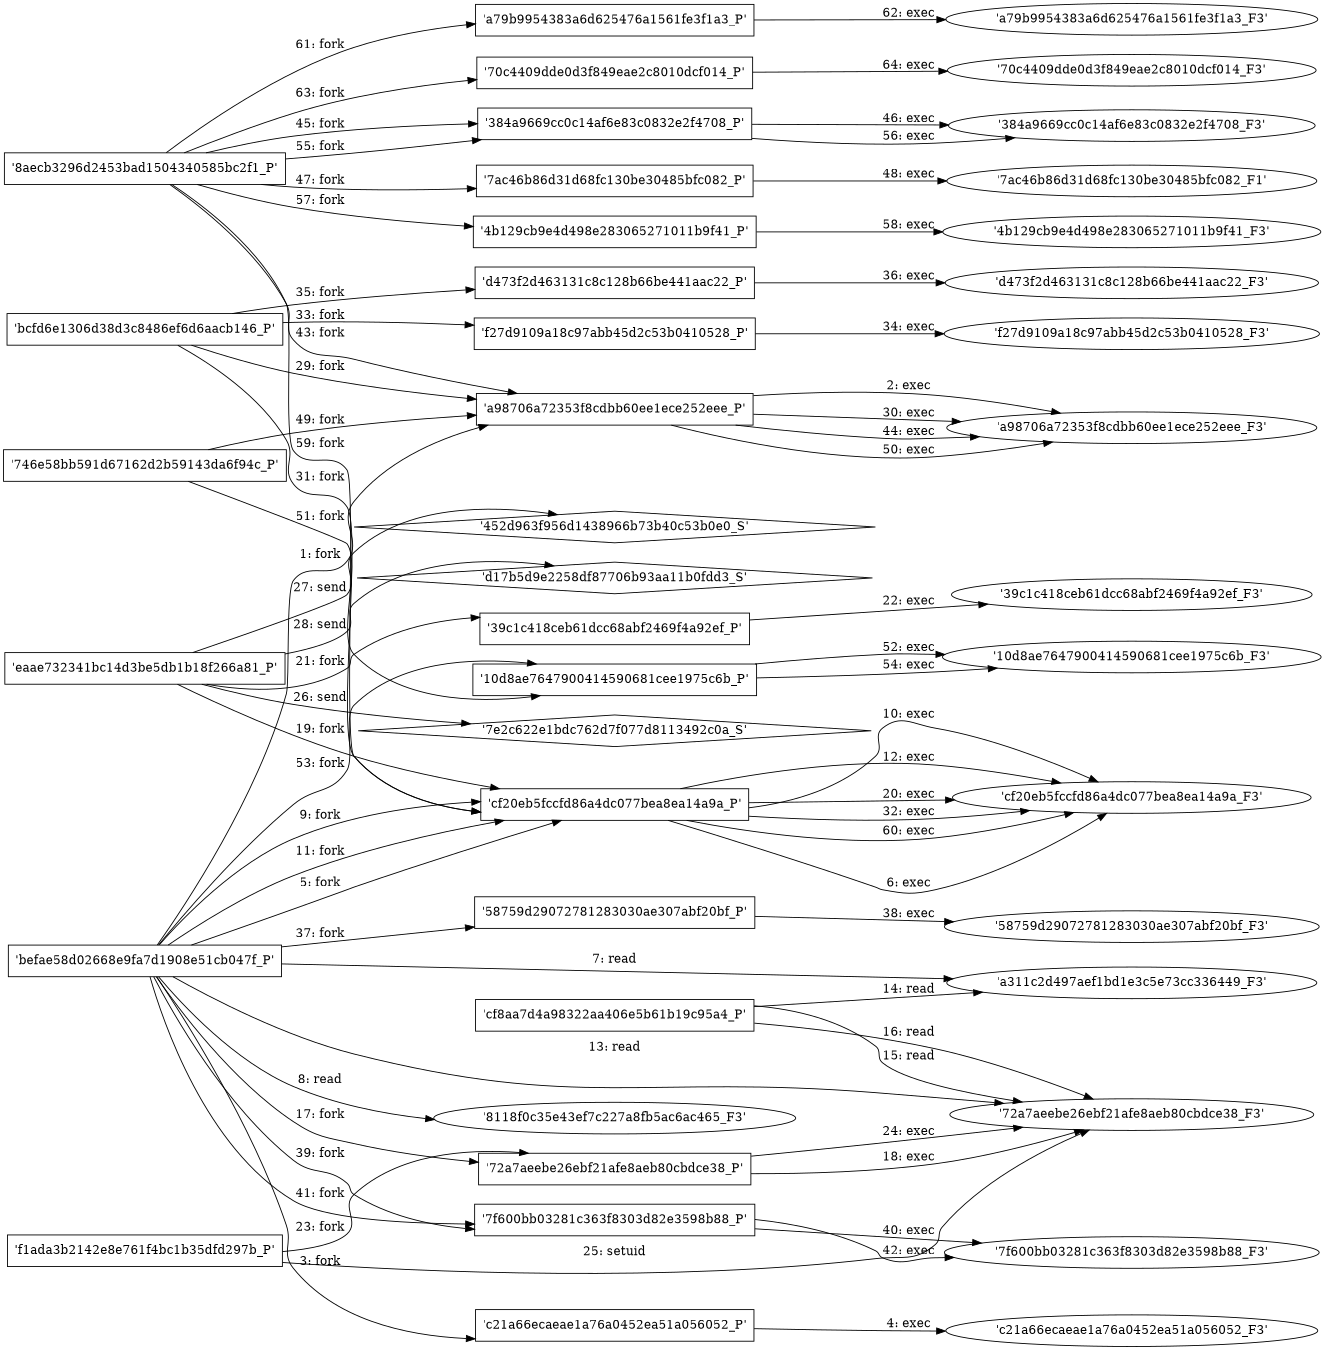digraph "D:\Learning\Paper\apt\基于CTI的攻击预警\Dataset\攻击图\ASGfromALLCTI\Microsoft Patch Tuesday – March 2018.dot" {
rankdir="LR"
size="9"
fixedsize="false"
splines="true"
nodesep=0.3
ranksep=0
fontsize=10
overlap="scalexy"
engine= "neato"
	"'befae58d02668e9fa7d1908e51cb047f_P'" [node_type=Process shape=box]
	"'a98706a72353f8cdbb60ee1ece252eee_P'" [node_type=Process shape=box]
	"'befae58d02668e9fa7d1908e51cb047f_P'" -> "'a98706a72353f8cdbb60ee1ece252eee_P'" [label="1: fork"]
	"'a98706a72353f8cdbb60ee1ece252eee_P'" [node_type=Process shape=box]
	"'a98706a72353f8cdbb60ee1ece252eee_F3'" [node_type=File shape=ellipse]
	"'a98706a72353f8cdbb60ee1ece252eee_P'" -> "'a98706a72353f8cdbb60ee1ece252eee_F3'" [label="2: exec"]
	"'befae58d02668e9fa7d1908e51cb047f_P'" [node_type=Process shape=box]
	"'c21a66ecaeae1a76a0452ea51a056052_P'" [node_type=Process shape=box]
	"'befae58d02668e9fa7d1908e51cb047f_P'" -> "'c21a66ecaeae1a76a0452ea51a056052_P'" [label="3: fork"]
	"'c21a66ecaeae1a76a0452ea51a056052_P'" [node_type=Process shape=box]
	"'c21a66ecaeae1a76a0452ea51a056052_F3'" [node_type=File shape=ellipse]
	"'c21a66ecaeae1a76a0452ea51a056052_P'" -> "'c21a66ecaeae1a76a0452ea51a056052_F3'" [label="4: exec"]
	"'befae58d02668e9fa7d1908e51cb047f_P'" [node_type=Process shape=box]
	"'cf20eb5fccfd86a4dc077bea8ea14a9a_P'" [node_type=Process shape=box]
	"'befae58d02668e9fa7d1908e51cb047f_P'" -> "'cf20eb5fccfd86a4dc077bea8ea14a9a_P'" [label="5: fork"]
	"'cf20eb5fccfd86a4dc077bea8ea14a9a_P'" [node_type=Process shape=box]
	"'cf20eb5fccfd86a4dc077bea8ea14a9a_F3'" [node_type=File shape=ellipse]
	"'cf20eb5fccfd86a4dc077bea8ea14a9a_P'" -> "'cf20eb5fccfd86a4dc077bea8ea14a9a_F3'" [label="6: exec"]
	"'a311c2d497aef1bd1e3c5e73cc336449_F3'" [node_type=file shape=ellipse]
	"'befae58d02668e9fa7d1908e51cb047f_P'" [node_type=Process shape=box]
	"'befae58d02668e9fa7d1908e51cb047f_P'" -> "'a311c2d497aef1bd1e3c5e73cc336449_F3'" [label="7: read"]
	"'8118f0c35e43ef7c227a8fb5ac6ac465_F3'" [node_type=file shape=ellipse]
	"'befae58d02668e9fa7d1908e51cb047f_P'" [node_type=Process shape=box]
	"'befae58d02668e9fa7d1908e51cb047f_P'" -> "'8118f0c35e43ef7c227a8fb5ac6ac465_F3'" [label="8: read"]
	"'befae58d02668e9fa7d1908e51cb047f_P'" [node_type=Process shape=box]
	"'cf20eb5fccfd86a4dc077bea8ea14a9a_P'" [node_type=Process shape=box]
	"'befae58d02668e9fa7d1908e51cb047f_P'" -> "'cf20eb5fccfd86a4dc077bea8ea14a9a_P'" [label="9: fork"]
	"'cf20eb5fccfd86a4dc077bea8ea14a9a_P'" [node_type=Process shape=box]
	"'cf20eb5fccfd86a4dc077bea8ea14a9a_F3'" [node_type=File shape=ellipse]
	"'cf20eb5fccfd86a4dc077bea8ea14a9a_P'" -> "'cf20eb5fccfd86a4dc077bea8ea14a9a_F3'" [label="10: exec"]
	"'befae58d02668e9fa7d1908e51cb047f_P'" [node_type=Process shape=box]
	"'cf20eb5fccfd86a4dc077bea8ea14a9a_P'" [node_type=Process shape=box]
	"'befae58d02668e9fa7d1908e51cb047f_P'" -> "'cf20eb5fccfd86a4dc077bea8ea14a9a_P'" [label="11: fork"]
	"'cf20eb5fccfd86a4dc077bea8ea14a9a_P'" [node_type=Process shape=box]
	"'cf20eb5fccfd86a4dc077bea8ea14a9a_F3'" [node_type=File shape=ellipse]
	"'cf20eb5fccfd86a4dc077bea8ea14a9a_P'" -> "'cf20eb5fccfd86a4dc077bea8ea14a9a_F3'" [label="12: exec"]
	"'72a7aeebe26ebf21afe8aeb80cbdce38_F3'" [node_type=file shape=ellipse]
	"'befae58d02668e9fa7d1908e51cb047f_P'" [node_type=Process shape=box]
	"'befae58d02668e9fa7d1908e51cb047f_P'" -> "'72a7aeebe26ebf21afe8aeb80cbdce38_F3'" [label="13: read"]
	"'a311c2d497aef1bd1e3c5e73cc336449_F3'" [node_type=file shape=ellipse]
	"'cf8aa7d4a98322aa406e5b61b19c95a4_P'" [node_type=Process shape=box]
	"'cf8aa7d4a98322aa406e5b61b19c95a4_P'" -> "'a311c2d497aef1bd1e3c5e73cc336449_F3'" [label="14: read"]
	"'72a7aeebe26ebf21afe8aeb80cbdce38_F3'" [node_type=file shape=ellipse]
	"'cf8aa7d4a98322aa406e5b61b19c95a4_P'" [node_type=Process shape=box]
	"'cf8aa7d4a98322aa406e5b61b19c95a4_P'" -> "'72a7aeebe26ebf21afe8aeb80cbdce38_F3'" [label="15: read"]
	"'72a7aeebe26ebf21afe8aeb80cbdce38_F3'" [node_type=file shape=ellipse]
	"'cf8aa7d4a98322aa406e5b61b19c95a4_P'" [node_type=Process shape=box]
	"'cf8aa7d4a98322aa406e5b61b19c95a4_P'" -> "'72a7aeebe26ebf21afe8aeb80cbdce38_F3'" [label="16: read"]
	"'befae58d02668e9fa7d1908e51cb047f_P'" [node_type=Process shape=box]
	"'72a7aeebe26ebf21afe8aeb80cbdce38_P'" [node_type=Process shape=box]
	"'befae58d02668e9fa7d1908e51cb047f_P'" -> "'72a7aeebe26ebf21afe8aeb80cbdce38_P'" [label="17: fork"]
	"'72a7aeebe26ebf21afe8aeb80cbdce38_P'" [node_type=Process shape=box]
	"'72a7aeebe26ebf21afe8aeb80cbdce38_F3'" [node_type=File shape=ellipse]
	"'72a7aeebe26ebf21afe8aeb80cbdce38_P'" -> "'72a7aeebe26ebf21afe8aeb80cbdce38_F3'" [label="18: exec"]
	"'eaae732341bc14d3be5db1b18f266a81_P'" [node_type=Process shape=box]
	"'cf20eb5fccfd86a4dc077bea8ea14a9a_P'" [node_type=Process shape=box]
	"'eaae732341bc14d3be5db1b18f266a81_P'" -> "'cf20eb5fccfd86a4dc077bea8ea14a9a_P'" [label="19: fork"]
	"'cf20eb5fccfd86a4dc077bea8ea14a9a_P'" [node_type=Process shape=box]
	"'cf20eb5fccfd86a4dc077bea8ea14a9a_F3'" [node_type=File shape=ellipse]
	"'cf20eb5fccfd86a4dc077bea8ea14a9a_P'" -> "'cf20eb5fccfd86a4dc077bea8ea14a9a_F3'" [label="20: exec"]
	"'eaae732341bc14d3be5db1b18f266a81_P'" [node_type=Process shape=box]
	"'39c1c418ceb61dcc68abf2469f4a92ef_P'" [node_type=Process shape=box]
	"'eaae732341bc14d3be5db1b18f266a81_P'" -> "'39c1c418ceb61dcc68abf2469f4a92ef_P'" [label="21: fork"]
	"'39c1c418ceb61dcc68abf2469f4a92ef_P'" [node_type=Process shape=box]
	"'39c1c418ceb61dcc68abf2469f4a92ef_F3'" [node_type=File shape=ellipse]
	"'39c1c418ceb61dcc68abf2469f4a92ef_P'" -> "'39c1c418ceb61dcc68abf2469f4a92ef_F3'" [label="22: exec"]
	"'f1ada3b2142e8e761f4bc1b35dfd297b_P'" [node_type=Process shape=box]
	"'72a7aeebe26ebf21afe8aeb80cbdce38_P'" [node_type=Process shape=box]
	"'f1ada3b2142e8e761f4bc1b35dfd297b_P'" -> "'72a7aeebe26ebf21afe8aeb80cbdce38_P'" [label="23: fork"]
	"'72a7aeebe26ebf21afe8aeb80cbdce38_P'" [node_type=Process shape=box]
	"'72a7aeebe26ebf21afe8aeb80cbdce38_F3'" [node_type=File shape=ellipse]
	"'72a7aeebe26ebf21afe8aeb80cbdce38_P'" -> "'72a7aeebe26ebf21afe8aeb80cbdce38_F3'" [label="24: exec"]
	"'72a7aeebe26ebf21afe8aeb80cbdce38_F3'" [node_type=file shape=ellipse]
	"'f1ada3b2142e8e761f4bc1b35dfd297b_P'" [node_type=Process shape=box]
	"'f1ada3b2142e8e761f4bc1b35dfd297b_P'" -> "'72a7aeebe26ebf21afe8aeb80cbdce38_F3'" [label="25: setuid"]
	"'7e2c622e1bdc762d7f077d8113492c0a_S'" [node_type=Socket shape=diamond]
	"'eaae732341bc14d3be5db1b18f266a81_P'" [node_type=Process shape=box]
	"'eaae732341bc14d3be5db1b18f266a81_P'" -> "'7e2c622e1bdc762d7f077d8113492c0a_S'" [label="26: send"]
	"'452d963f956d1438966b73b40c53b0e0_S'" [node_type=Socket shape=diamond]
	"'eaae732341bc14d3be5db1b18f266a81_P'" [node_type=Process shape=box]
	"'eaae732341bc14d3be5db1b18f266a81_P'" -> "'452d963f956d1438966b73b40c53b0e0_S'" [label="27: send"]
	"'d17b5d9e2258df87706b93aa11b0fdd3_S'" [node_type=Socket shape=diamond]
	"'eaae732341bc14d3be5db1b18f266a81_P'" [node_type=Process shape=box]
	"'eaae732341bc14d3be5db1b18f266a81_P'" -> "'d17b5d9e2258df87706b93aa11b0fdd3_S'" [label="28: send"]
	"'bcfd6e1306d38d3c8486ef6d6aacb146_P'" [node_type=Process shape=box]
	"'a98706a72353f8cdbb60ee1ece252eee_P'" [node_type=Process shape=box]
	"'bcfd6e1306d38d3c8486ef6d6aacb146_P'" -> "'a98706a72353f8cdbb60ee1ece252eee_P'" [label="29: fork"]
	"'a98706a72353f8cdbb60ee1ece252eee_P'" [node_type=Process shape=box]
	"'a98706a72353f8cdbb60ee1ece252eee_F3'" [node_type=File shape=ellipse]
	"'a98706a72353f8cdbb60ee1ece252eee_P'" -> "'a98706a72353f8cdbb60ee1ece252eee_F3'" [label="30: exec"]
	"'bcfd6e1306d38d3c8486ef6d6aacb146_P'" [node_type=Process shape=box]
	"'cf20eb5fccfd86a4dc077bea8ea14a9a_P'" [node_type=Process shape=box]
	"'bcfd6e1306d38d3c8486ef6d6aacb146_P'" -> "'cf20eb5fccfd86a4dc077bea8ea14a9a_P'" [label="31: fork"]
	"'cf20eb5fccfd86a4dc077bea8ea14a9a_P'" [node_type=Process shape=box]
	"'cf20eb5fccfd86a4dc077bea8ea14a9a_F3'" [node_type=File shape=ellipse]
	"'cf20eb5fccfd86a4dc077bea8ea14a9a_P'" -> "'cf20eb5fccfd86a4dc077bea8ea14a9a_F3'" [label="32: exec"]
	"'bcfd6e1306d38d3c8486ef6d6aacb146_P'" [node_type=Process shape=box]
	"'f27d9109a18c97abb45d2c53b0410528_P'" [node_type=Process shape=box]
	"'bcfd6e1306d38d3c8486ef6d6aacb146_P'" -> "'f27d9109a18c97abb45d2c53b0410528_P'" [label="33: fork"]
	"'f27d9109a18c97abb45d2c53b0410528_P'" [node_type=Process shape=box]
	"'f27d9109a18c97abb45d2c53b0410528_F3'" [node_type=File shape=ellipse]
	"'f27d9109a18c97abb45d2c53b0410528_P'" -> "'f27d9109a18c97abb45d2c53b0410528_F3'" [label="34: exec"]
	"'bcfd6e1306d38d3c8486ef6d6aacb146_P'" [node_type=Process shape=box]
	"'d473f2d463131c8c128b66be441aac22_P'" [node_type=Process shape=box]
	"'bcfd6e1306d38d3c8486ef6d6aacb146_P'" -> "'d473f2d463131c8c128b66be441aac22_P'" [label="35: fork"]
	"'d473f2d463131c8c128b66be441aac22_P'" [node_type=Process shape=box]
	"'d473f2d463131c8c128b66be441aac22_F3'" [node_type=File shape=ellipse]
	"'d473f2d463131c8c128b66be441aac22_P'" -> "'d473f2d463131c8c128b66be441aac22_F3'" [label="36: exec"]
	"'befae58d02668e9fa7d1908e51cb047f_P'" [node_type=Process shape=box]
	"'58759d29072781283030ae307abf20bf_P'" [node_type=Process shape=box]
	"'befae58d02668e9fa7d1908e51cb047f_P'" -> "'58759d29072781283030ae307abf20bf_P'" [label="37: fork"]
	"'58759d29072781283030ae307abf20bf_P'" [node_type=Process shape=box]
	"'58759d29072781283030ae307abf20bf_F3'" [node_type=File shape=ellipse]
	"'58759d29072781283030ae307abf20bf_P'" -> "'58759d29072781283030ae307abf20bf_F3'" [label="38: exec"]
	"'befae58d02668e9fa7d1908e51cb047f_P'" [node_type=Process shape=box]
	"'7f600bb03281c363f8303d82e3598b88_P'" [node_type=Process shape=box]
	"'befae58d02668e9fa7d1908e51cb047f_P'" -> "'7f600bb03281c363f8303d82e3598b88_P'" [label="39: fork"]
	"'7f600bb03281c363f8303d82e3598b88_P'" [node_type=Process shape=box]
	"'7f600bb03281c363f8303d82e3598b88_F3'" [node_type=File shape=ellipse]
	"'7f600bb03281c363f8303d82e3598b88_P'" -> "'7f600bb03281c363f8303d82e3598b88_F3'" [label="40: exec"]
	"'befae58d02668e9fa7d1908e51cb047f_P'" [node_type=Process shape=box]
	"'7f600bb03281c363f8303d82e3598b88_P'" [node_type=Process shape=box]
	"'befae58d02668e9fa7d1908e51cb047f_P'" -> "'7f600bb03281c363f8303d82e3598b88_P'" [label="41: fork"]
	"'7f600bb03281c363f8303d82e3598b88_P'" [node_type=Process shape=box]
	"'7f600bb03281c363f8303d82e3598b88_F3'" [node_type=File shape=ellipse]
	"'7f600bb03281c363f8303d82e3598b88_P'" -> "'7f600bb03281c363f8303d82e3598b88_F3'" [label="42: exec"]
	"'8aecb3296d2453bad1504340585bc2f1_P'" [node_type=Process shape=box]
	"'a98706a72353f8cdbb60ee1ece252eee_P'" [node_type=Process shape=box]
	"'8aecb3296d2453bad1504340585bc2f1_P'" -> "'a98706a72353f8cdbb60ee1ece252eee_P'" [label="43: fork"]
	"'a98706a72353f8cdbb60ee1ece252eee_P'" [node_type=Process shape=box]
	"'a98706a72353f8cdbb60ee1ece252eee_F3'" [node_type=File shape=ellipse]
	"'a98706a72353f8cdbb60ee1ece252eee_P'" -> "'a98706a72353f8cdbb60ee1ece252eee_F3'" [label="44: exec"]
	"'8aecb3296d2453bad1504340585bc2f1_P'" [node_type=Process shape=box]
	"'384a9669cc0c14af6e83c0832e2f4708_P'" [node_type=Process shape=box]
	"'8aecb3296d2453bad1504340585bc2f1_P'" -> "'384a9669cc0c14af6e83c0832e2f4708_P'" [label="45: fork"]
	"'384a9669cc0c14af6e83c0832e2f4708_P'" [node_type=Process shape=box]
	"'384a9669cc0c14af6e83c0832e2f4708_F3'" [node_type=File shape=ellipse]
	"'384a9669cc0c14af6e83c0832e2f4708_P'" -> "'384a9669cc0c14af6e83c0832e2f4708_F3'" [label="46: exec"]
	"'8aecb3296d2453bad1504340585bc2f1_P'" [node_type=Process shape=box]
	"'7ac46b86d31d68fc130be30485bfc082_P'" [node_type=Process shape=box]
	"'8aecb3296d2453bad1504340585bc2f1_P'" -> "'7ac46b86d31d68fc130be30485bfc082_P'" [label="47: fork"]
	"'7ac46b86d31d68fc130be30485bfc082_P'" [node_type=Process shape=box]
	"'7ac46b86d31d68fc130be30485bfc082_F1'" [node_type=File shape=ellipse]
	"'7ac46b86d31d68fc130be30485bfc082_P'" -> "'7ac46b86d31d68fc130be30485bfc082_F1'" [label="48: exec"]
	"'746e58bb591d67162d2b59143da6f94c_P'" [node_type=Process shape=box]
	"'a98706a72353f8cdbb60ee1ece252eee_P'" [node_type=Process shape=box]
	"'746e58bb591d67162d2b59143da6f94c_P'" -> "'a98706a72353f8cdbb60ee1ece252eee_P'" [label="49: fork"]
	"'a98706a72353f8cdbb60ee1ece252eee_P'" [node_type=Process shape=box]
	"'a98706a72353f8cdbb60ee1ece252eee_F3'" [node_type=File shape=ellipse]
	"'a98706a72353f8cdbb60ee1ece252eee_P'" -> "'a98706a72353f8cdbb60ee1ece252eee_F3'" [label="50: exec"]
	"'746e58bb591d67162d2b59143da6f94c_P'" [node_type=Process shape=box]
	"'10d8ae7647900414590681cee1975c6b_P'" [node_type=Process shape=box]
	"'746e58bb591d67162d2b59143da6f94c_P'" -> "'10d8ae7647900414590681cee1975c6b_P'" [label="51: fork"]
	"'10d8ae7647900414590681cee1975c6b_P'" [node_type=Process shape=box]
	"'10d8ae7647900414590681cee1975c6b_F3'" [node_type=File shape=ellipse]
	"'10d8ae7647900414590681cee1975c6b_P'" -> "'10d8ae7647900414590681cee1975c6b_F3'" [label="52: exec"]
	"'befae58d02668e9fa7d1908e51cb047f_P'" [node_type=Process shape=box]
	"'10d8ae7647900414590681cee1975c6b_P'" [node_type=Process shape=box]
	"'befae58d02668e9fa7d1908e51cb047f_P'" -> "'10d8ae7647900414590681cee1975c6b_P'" [label="53: fork"]
	"'10d8ae7647900414590681cee1975c6b_P'" [node_type=Process shape=box]
	"'10d8ae7647900414590681cee1975c6b_F3'" [node_type=File shape=ellipse]
	"'10d8ae7647900414590681cee1975c6b_P'" -> "'10d8ae7647900414590681cee1975c6b_F3'" [label="54: exec"]
	"'8aecb3296d2453bad1504340585bc2f1_P'" [node_type=Process shape=box]
	"'384a9669cc0c14af6e83c0832e2f4708_P'" [node_type=Process shape=box]
	"'8aecb3296d2453bad1504340585bc2f1_P'" -> "'384a9669cc0c14af6e83c0832e2f4708_P'" [label="55: fork"]
	"'384a9669cc0c14af6e83c0832e2f4708_P'" [node_type=Process shape=box]
	"'384a9669cc0c14af6e83c0832e2f4708_F3'" [node_type=File shape=ellipse]
	"'384a9669cc0c14af6e83c0832e2f4708_P'" -> "'384a9669cc0c14af6e83c0832e2f4708_F3'" [label="56: exec"]
	"'8aecb3296d2453bad1504340585bc2f1_P'" [node_type=Process shape=box]
	"'4b129cb9e4d498e283065271011b9f41_P'" [node_type=Process shape=box]
	"'8aecb3296d2453bad1504340585bc2f1_P'" -> "'4b129cb9e4d498e283065271011b9f41_P'" [label="57: fork"]
	"'4b129cb9e4d498e283065271011b9f41_P'" [node_type=Process shape=box]
	"'4b129cb9e4d498e283065271011b9f41_F3'" [node_type=File shape=ellipse]
	"'4b129cb9e4d498e283065271011b9f41_P'" -> "'4b129cb9e4d498e283065271011b9f41_F3'" [label="58: exec"]
	"'8aecb3296d2453bad1504340585bc2f1_P'" [node_type=Process shape=box]
	"'cf20eb5fccfd86a4dc077bea8ea14a9a_P'" [node_type=Process shape=box]
	"'8aecb3296d2453bad1504340585bc2f1_P'" -> "'cf20eb5fccfd86a4dc077bea8ea14a9a_P'" [label="59: fork"]
	"'cf20eb5fccfd86a4dc077bea8ea14a9a_P'" [node_type=Process shape=box]
	"'cf20eb5fccfd86a4dc077bea8ea14a9a_F3'" [node_type=File shape=ellipse]
	"'cf20eb5fccfd86a4dc077bea8ea14a9a_P'" -> "'cf20eb5fccfd86a4dc077bea8ea14a9a_F3'" [label="60: exec"]
	"'8aecb3296d2453bad1504340585bc2f1_P'" [node_type=Process shape=box]
	"'a79b9954383a6d625476a1561fe3f1a3_P'" [node_type=Process shape=box]
	"'8aecb3296d2453bad1504340585bc2f1_P'" -> "'a79b9954383a6d625476a1561fe3f1a3_P'" [label="61: fork"]
	"'a79b9954383a6d625476a1561fe3f1a3_P'" [node_type=Process shape=box]
	"'a79b9954383a6d625476a1561fe3f1a3_F3'" [node_type=File shape=ellipse]
	"'a79b9954383a6d625476a1561fe3f1a3_P'" -> "'a79b9954383a6d625476a1561fe3f1a3_F3'" [label="62: exec"]
	"'8aecb3296d2453bad1504340585bc2f1_P'" [node_type=Process shape=box]
	"'70c4409dde0d3f849eae2c8010dcf014_P'" [node_type=Process shape=box]
	"'8aecb3296d2453bad1504340585bc2f1_P'" -> "'70c4409dde0d3f849eae2c8010dcf014_P'" [label="63: fork"]
	"'70c4409dde0d3f849eae2c8010dcf014_P'" [node_type=Process shape=box]
	"'70c4409dde0d3f849eae2c8010dcf014_F3'" [node_type=File shape=ellipse]
	"'70c4409dde0d3f849eae2c8010dcf014_P'" -> "'70c4409dde0d3f849eae2c8010dcf014_F3'" [label="64: exec"]
}
